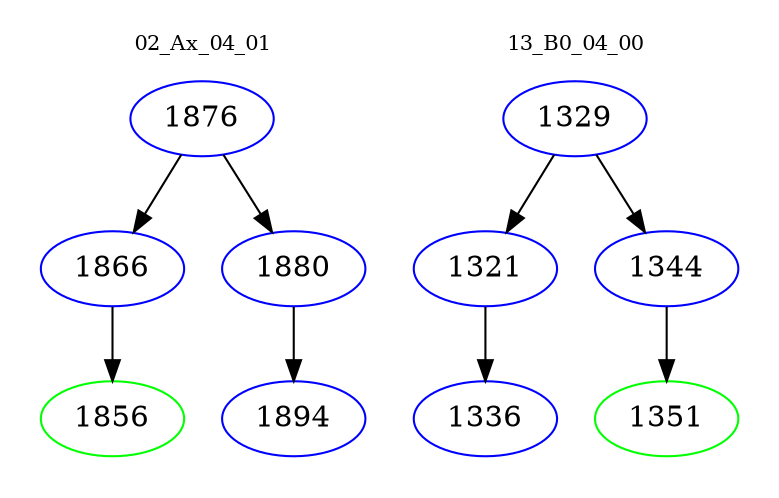 digraph{
subgraph cluster_0 {
color = white
label = "02_Ax_04_01";
fontsize=10;
T0_1876 [label="1876", color="blue"]
T0_1876 -> T0_1866 [color="black"]
T0_1866 [label="1866", color="blue"]
T0_1866 -> T0_1856 [color="black"]
T0_1856 [label="1856", color="green"]
T0_1876 -> T0_1880 [color="black"]
T0_1880 [label="1880", color="blue"]
T0_1880 -> T0_1894 [color="black"]
T0_1894 [label="1894", color="blue"]
}
subgraph cluster_1 {
color = white
label = "13_B0_04_00";
fontsize=10;
T1_1329 [label="1329", color="blue"]
T1_1329 -> T1_1321 [color="black"]
T1_1321 [label="1321", color="blue"]
T1_1321 -> T1_1336 [color="black"]
T1_1336 [label="1336", color="blue"]
T1_1329 -> T1_1344 [color="black"]
T1_1344 [label="1344", color="blue"]
T1_1344 -> T1_1351 [color="black"]
T1_1351 [label="1351", color="green"]
}
}
